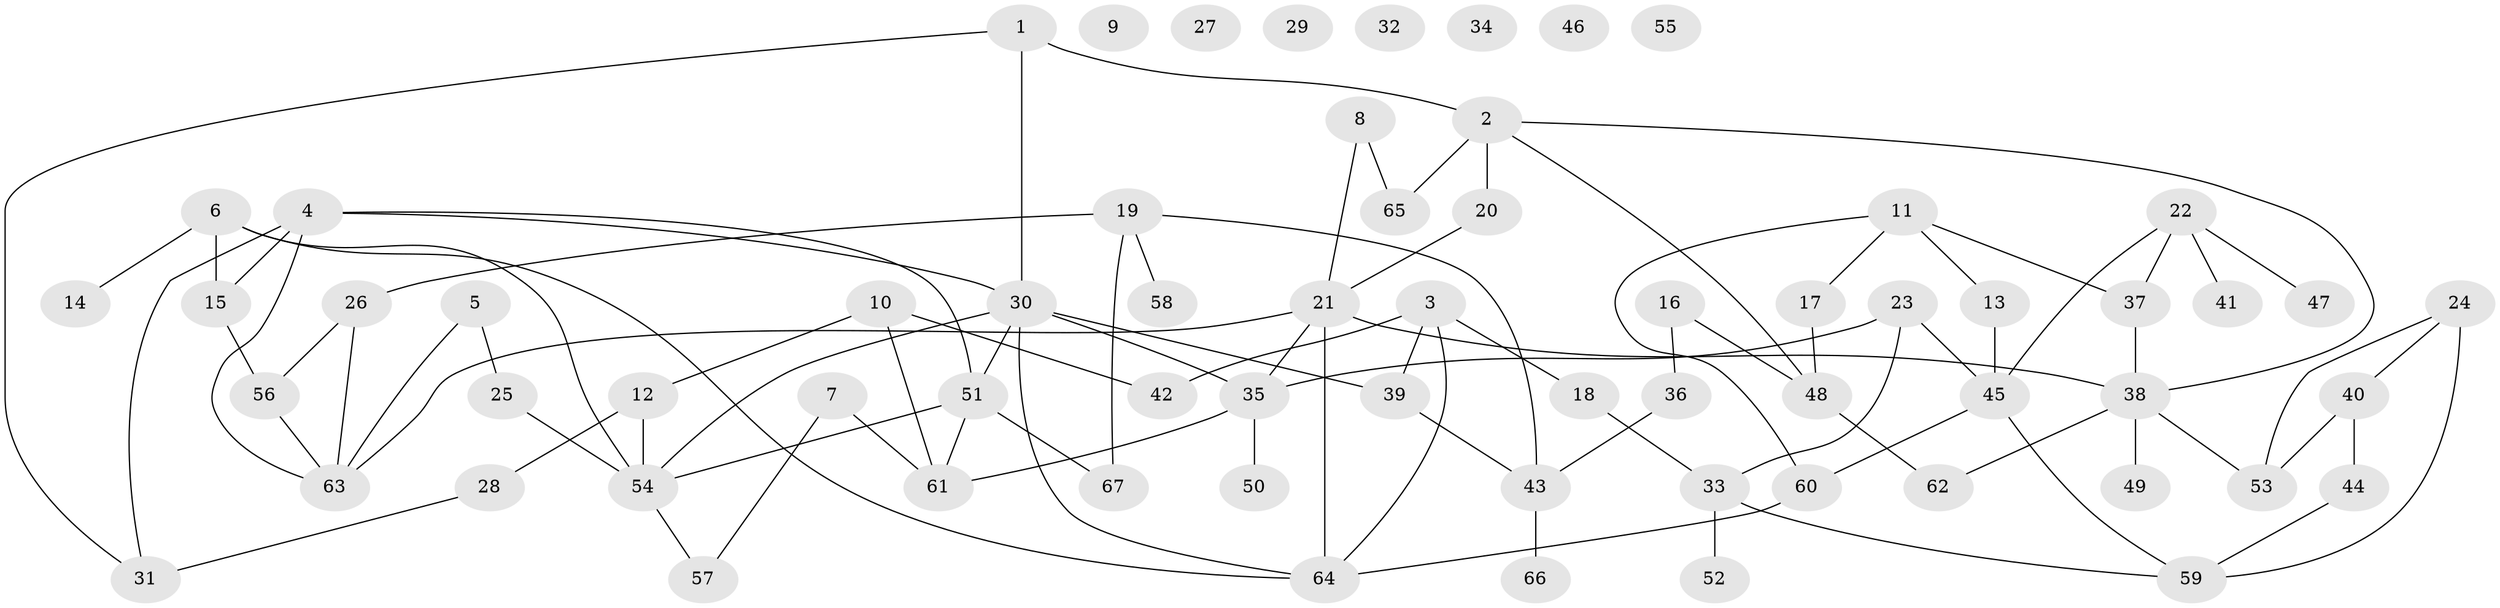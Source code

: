 // coarse degree distribution, {3: 0.20454545454545456, 5: 0.13636363636363635, 4: 0.11363636363636363, 2: 0.1590909090909091, 0: 0.1590909090909091, 8: 0.022727272727272728, 10: 0.022727272727272728, 6: 0.06818181818181818, 1: 0.11363636363636363}
// Generated by graph-tools (version 1.1) at 2025/23/03/03/25 07:23:26]
// undirected, 67 vertices, 92 edges
graph export_dot {
graph [start="1"]
  node [color=gray90,style=filled];
  1;
  2;
  3;
  4;
  5;
  6;
  7;
  8;
  9;
  10;
  11;
  12;
  13;
  14;
  15;
  16;
  17;
  18;
  19;
  20;
  21;
  22;
  23;
  24;
  25;
  26;
  27;
  28;
  29;
  30;
  31;
  32;
  33;
  34;
  35;
  36;
  37;
  38;
  39;
  40;
  41;
  42;
  43;
  44;
  45;
  46;
  47;
  48;
  49;
  50;
  51;
  52;
  53;
  54;
  55;
  56;
  57;
  58;
  59;
  60;
  61;
  62;
  63;
  64;
  65;
  66;
  67;
  1 -- 2;
  1 -- 30;
  1 -- 31;
  2 -- 20;
  2 -- 38;
  2 -- 48;
  2 -- 65;
  3 -- 18;
  3 -- 39;
  3 -- 42;
  3 -- 64;
  4 -- 15;
  4 -- 30;
  4 -- 31;
  4 -- 51;
  4 -- 63;
  5 -- 25;
  5 -- 63;
  6 -- 14;
  6 -- 15;
  6 -- 54;
  6 -- 64;
  7 -- 57;
  7 -- 61;
  8 -- 21;
  8 -- 65;
  10 -- 12;
  10 -- 42;
  10 -- 61;
  11 -- 13;
  11 -- 17;
  11 -- 37;
  11 -- 60;
  12 -- 28;
  12 -- 54;
  13 -- 45;
  15 -- 56;
  16 -- 36;
  16 -- 48;
  17 -- 48;
  18 -- 33;
  19 -- 26;
  19 -- 43;
  19 -- 58;
  19 -- 67;
  20 -- 21;
  21 -- 35;
  21 -- 38;
  21 -- 63;
  21 -- 64;
  22 -- 37;
  22 -- 41;
  22 -- 45;
  22 -- 47;
  23 -- 33;
  23 -- 35;
  23 -- 45;
  24 -- 40;
  24 -- 53;
  24 -- 59;
  25 -- 54;
  26 -- 56;
  26 -- 63;
  28 -- 31;
  30 -- 35;
  30 -- 39;
  30 -- 51;
  30 -- 54;
  30 -- 64;
  33 -- 52;
  33 -- 59;
  35 -- 50;
  35 -- 61;
  36 -- 43;
  37 -- 38;
  38 -- 49;
  38 -- 53;
  38 -- 62;
  39 -- 43;
  40 -- 44;
  40 -- 53;
  43 -- 66;
  44 -- 59;
  45 -- 59;
  45 -- 60;
  48 -- 62;
  51 -- 54;
  51 -- 61;
  51 -- 67;
  54 -- 57;
  56 -- 63;
  60 -- 64;
}
